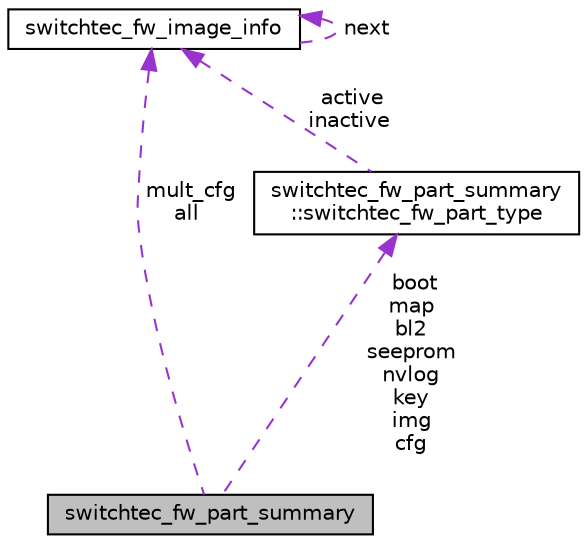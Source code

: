 digraph "switchtec_fw_part_summary"
{
 // LATEX_PDF_SIZE
  edge [fontname="Helvetica",fontsize="10",labelfontname="Helvetica",labelfontsize="10"];
  node [fontname="Helvetica",fontsize="10",shape=record];
  Node1 [label="switchtec_fw_part_summary",height=0.2,width=0.4,color="black", fillcolor="grey75", style="filled", fontcolor="black",tooltip=" "];
  Node2 -> Node1 [dir="back",color="darkorchid3",fontsize="10",style="dashed",label=" boot\nmap\nbl2\nseeprom\nnvlog\nkey\nimg\ncfg" ,fontname="Helvetica"];
  Node2 [label="switchtec_fw_part_summary\l::switchtec_fw_part_type",height=0.2,width=0.4,color="black", fillcolor="white", style="filled",URL="$structswitchtec__fw__part__summary_1_1switchtec__fw__part__type.html",tooltip=" "];
  Node3 -> Node2 [dir="back",color="darkorchid3",fontsize="10",style="dashed",label=" active\ninactive" ,fontname="Helvetica"];
  Node3 [label="switchtec_fw_image_info",height=0.2,width=0.4,color="black", fillcolor="white", style="filled",URL="$structswitchtec__fw__image__info.html",tooltip="Information about a firmware image or partition."];
  Node3 -> Node3 [dir="back",color="darkorchid3",fontsize="10",style="dashed",label=" next" ,fontname="Helvetica"];
  Node3 -> Node1 [dir="back",color="darkorchid3",fontsize="10",style="dashed",label=" mult_cfg\nall" ,fontname="Helvetica"];
}
